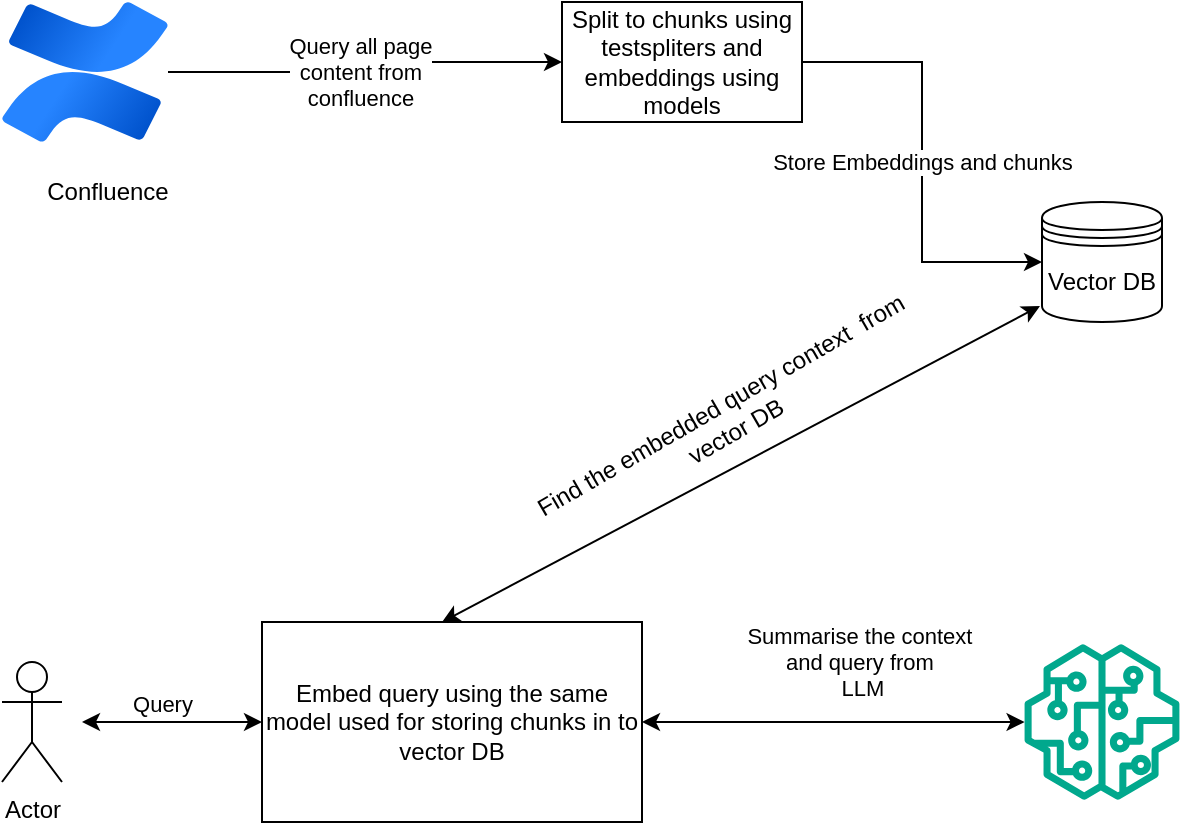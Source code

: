 <mxfile version="28.1.2">
  <diagram name="Page-1" id="pbBKQ7Vy17FrrruDy1pk">
    <mxGraphModel dx="1018" dy="777" grid="1" gridSize="10" guides="1" tooltips="1" connect="1" arrows="1" fold="1" page="1" pageScale="1" pageWidth="827" pageHeight="1169" math="0" shadow="0">
      <root>
        <mxCell id="0" />
        <mxCell id="1" parent="0" />
        <mxCell id="LLBGlHXJQq228VpD56f--28" style="edgeStyle=orthogonalEdgeStyle;rounded=0;orthogonalLoop=1;jettySize=auto;html=1;entryX=0;entryY=0.5;entryDx=0;entryDy=0;exitX=1;exitY=0.5;exitDx=0;exitDy=0;" edge="1" parent="1" source="LLBGlHXJQq228VpD56f--38" target="LLBGlHXJQq228VpD56f--27">
          <mxGeometry relative="1" as="geometry">
            <mxPoint x="150" y="100" as="sourcePoint" />
          </mxGeometry>
        </mxCell>
        <mxCell id="LLBGlHXJQq228VpD56f--40" value="Query all page&lt;div&gt;&amp;nbsp;content from&amp;nbsp;&lt;/div&gt;&lt;div&gt;confluence&lt;/div&gt;" style="edgeLabel;html=1;align=center;verticalAlign=middle;resizable=0;points=[];" vertex="1" connectable="0" parent="LLBGlHXJQq228VpD56f--28">
          <mxGeometry x="-0.174" relative="1" as="geometry">
            <mxPoint x="12" as="offset" />
          </mxGeometry>
        </mxCell>
        <mxCell id="LLBGlHXJQq228VpD56f--30" style="edgeStyle=orthogonalEdgeStyle;rounded=0;orthogonalLoop=1;jettySize=auto;html=1;entryX=0;entryY=0.5;entryDx=0;entryDy=0;" edge="1" parent="1" source="LLBGlHXJQq228VpD56f--27" target="LLBGlHXJQq228VpD56f--29">
          <mxGeometry relative="1" as="geometry" />
        </mxCell>
        <mxCell id="LLBGlHXJQq228VpD56f--31" value="Store Embeddings and chunks" style="edgeLabel;html=1;align=center;verticalAlign=middle;resizable=0;points=[];" vertex="1" connectable="0" parent="LLBGlHXJQq228VpD56f--30">
          <mxGeometry x="-0.173" relative="1" as="geometry">
            <mxPoint y="19" as="offset" />
          </mxGeometry>
        </mxCell>
        <mxCell id="LLBGlHXJQq228VpD56f--27" value="Split to chunks using testspliters and embeddings using models" style="rounded=0;whiteSpace=wrap;html=1;" vertex="1" parent="1">
          <mxGeometry x="330" y="70" width="120" height="60" as="geometry" />
        </mxCell>
        <mxCell id="LLBGlHXJQq228VpD56f--29" value="Vector DB" style="shape=datastore;whiteSpace=wrap;html=1;" vertex="1" parent="1">
          <mxGeometry x="570" y="170" width="60" height="60" as="geometry" />
        </mxCell>
        <mxCell id="LLBGlHXJQq228VpD56f--32" value="Actor" style="shape=umlActor;verticalLabelPosition=bottom;verticalAlign=top;html=1;outlineConnect=0;" vertex="1" parent="1">
          <mxGeometry x="50" y="400" width="30" height="60" as="geometry" />
        </mxCell>
        <mxCell id="LLBGlHXJQq228VpD56f--33" value="Embed query using the same model used for storing chunks in to vector DB" style="rounded=0;whiteSpace=wrap;html=1;" vertex="1" parent="1">
          <mxGeometry x="180" y="380" width="190" height="100" as="geometry" />
        </mxCell>
        <mxCell id="LLBGlHXJQq228VpD56f--36" value="" style="endArrow=classic;startArrow=classic;html=1;rounded=0;entryX=-0.017;entryY=0.867;entryDx=0;entryDy=0;entryPerimeter=0;" edge="1" parent="1" target="LLBGlHXJQq228VpD56f--29">
          <mxGeometry width="50" height="50" relative="1" as="geometry">
            <mxPoint x="270" y="380" as="sourcePoint" />
            <mxPoint x="320" y="330" as="targetPoint" />
          </mxGeometry>
        </mxCell>
        <mxCell id="LLBGlHXJQq228VpD56f--37" value="Find the embedded query context&amp;nbsp; from vector DB" style="text;html=1;align=center;verticalAlign=middle;whiteSpace=wrap;rounded=0;rotation=-30;" vertex="1" parent="1">
          <mxGeometry x="304.75" y="262.71" width="215.76" height="30" as="geometry" />
        </mxCell>
        <mxCell id="LLBGlHXJQq228VpD56f--38" value="" style="image;html=1;image=img/lib/atlassian/Confluence_Logo.svg;" vertex="1" parent="1">
          <mxGeometry x="50" y="70" width="83" height="70" as="geometry" />
        </mxCell>
        <mxCell id="LLBGlHXJQq228VpD56f--39" value="Confluence" style="text;html=1;align=center;verticalAlign=middle;whiteSpace=wrap;rounded=0;" vertex="1" parent="1">
          <mxGeometry x="73" y="150" width="60" height="30" as="geometry" />
        </mxCell>
        <mxCell id="LLBGlHXJQq228VpD56f--41" value="" style="sketch=0;outlineConnect=0;fontColor=#232F3E;gradientColor=none;fillColor=#01A88D;strokeColor=none;dashed=0;verticalLabelPosition=bottom;verticalAlign=top;align=center;html=1;fontSize=12;fontStyle=0;aspect=fixed;pointerEvents=1;shape=mxgraph.aws4.sagemaker_model;" vertex="1" parent="1">
          <mxGeometry x="561" y="391" width="78" height="78" as="geometry" />
        </mxCell>
        <mxCell id="LLBGlHXJQq228VpD56f--43" value="" style="endArrow=classic;startArrow=classic;html=1;rounded=0;entryX=0;entryY=0.5;entryDx=0;entryDy=0;" edge="1" parent="1" target="LLBGlHXJQq228VpD56f--33">
          <mxGeometry width="50" height="50" relative="1" as="geometry">
            <mxPoint x="90" y="430" as="sourcePoint" />
            <mxPoint x="150" y="400" as="targetPoint" />
          </mxGeometry>
        </mxCell>
        <mxCell id="LLBGlHXJQq228VpD56f--44" value="Query" style="edgeLabel;html=1;align=center;verticalAlign=middle;resizable=0;points=[];" vertex="1" connectable="0" parent="LLBGlHXJQq228VpD56f--43">
          <mxGeometry x="-0.222" y="-1" relative="1" as="geometry">
            <mxPoint x="5" y="-10" as="offset" />
          </mxGeometry>
        </mxCell>
        <mxCell id="LLBGlHXJQq228VpD56f--45" value="" style="endArrow=classic;startArrow=classic;html=1;rounded=0;exitX=1;exitY=0.5;exitDx=0;exitDy=0;" edge="1" parent="1" source="LLBGlHXJQq228VpD56f--33" target="LLBGlHXJQq228VpD56f--41">
          <mxGeometry width="50" height="50" relative="1" as="geometry">
            <mxPoint x="370" y="430" as="sourcePoint" />
            <mxPoint x="420" y="380" as="targetPoint" />
          </mxGeometry>
        </mxCell>
        <mxCell id="LLBGlHXJQq228VpD56f--46" value="Summarise the context&amp;nbsp;&lt;div&gt;and query from&amp;nbsp;&lt;/div&gt;&lt;div&gt;LLM&lt;/div&gt;" style="edgeLabel;html=1;align=center;verticalAlign=middle;resizable=0;points=[];" vertex="1" connectable="0" parent="LLBGlHXJQq228VpD56f--45">
          <mxGeometry x="-0.007" y="3" relative="1" as="geometry">
            <mxPoint x="15" y="-27" as="offset" />
          </mxGeometry>
        </mxCell>
      </root>
    </mxGraphModel>
  </diagram>
</mxfile>
